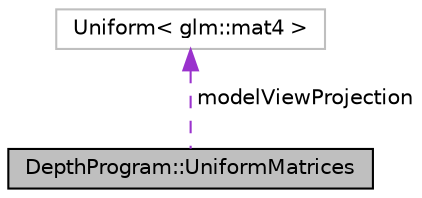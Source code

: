 digraph "DepthProgram::UniformMatrices"
{
 // INTERACTIVE_SVG=YES
 // LATEX_PDF_SIZE
  edge [fontname="Helvetica",fontsize="10",labelfontname="Helvetica",labelfontsize="10"];
  node [fontname="Helvetica",fontsize="10",shape=record];
  Node1 [label="DepthProgram::UniformMatrices",height=0.2,width=0.4,color="black", fillcolor="grey75", style="filled", fontcolor="black",tooltip=" "];
  Node2 -> Node1 [dir="back",color="darkorchid3",fontsize="10",style="dashed",label=" modelViewProjection" ,fontname="Helvetica"];
  Node2 [label="Uniform\< glm::mat4 \>",height=0.2,width=0.4,color="grey75", fillcolor="white", style="filled",tooltip=" "];
}
